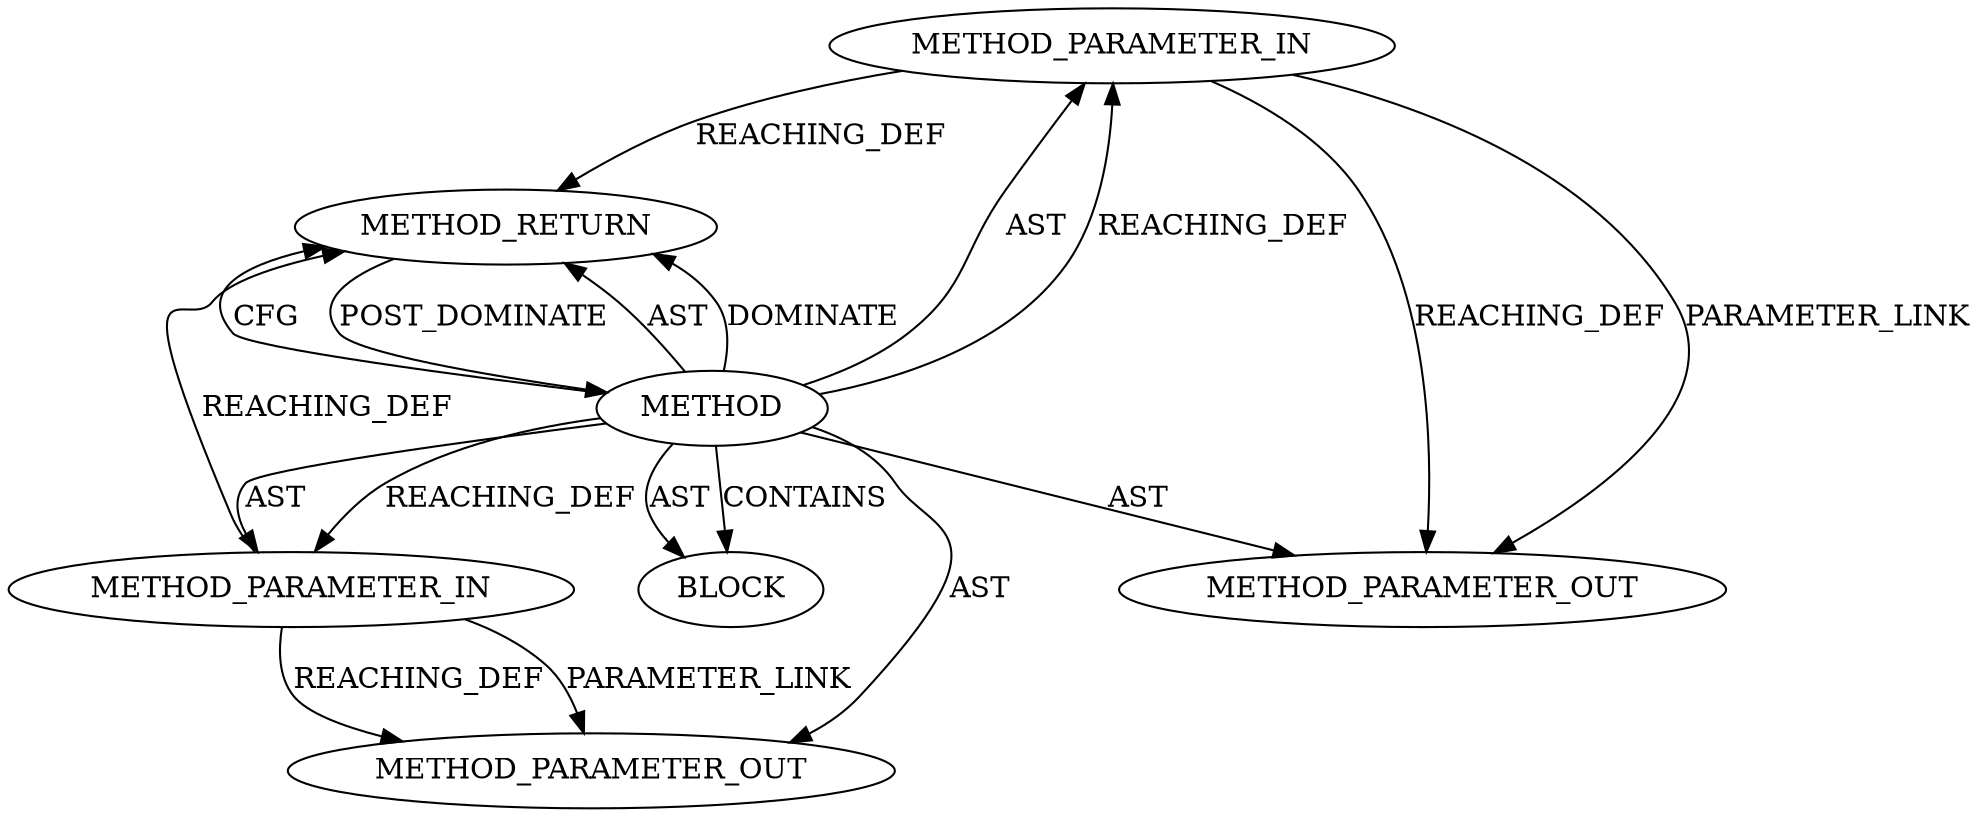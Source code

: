 digraph {
  19906 [label=METHOD_PARAMETER_IN ORDER=1 CODE="p1" IS_VARIADIC=false TYPE_FULL_NAME="ANY" EVALUATION_STRATEGY="BY_VALUE" INDEX=1 NAME="p1"]
  19908 [label=BLOCK ORDER=1 ARGUMENT_INDEX=1 CODE="<empty>" TYPE_FULL_NAME="ANY"]
  21970 [label=METHOD_PARAMETER_OUT ORDER=2 CODE="p2" IS_VARIADIC=false TYPE_FULL_NAME="ANY" EVALUATION_STRATEGY="BY_VALUE" INDEX=2 NAME="p2"]
  19905 [label=METHOD AST_PARENT_TYPE="NAMESPACE_BLOCK" AST_PARENT_FULL_NAME="<global>" ORDER=0 CODE="<empty>" FULL_NAME="sg_init_table" IS_EXTERNAL=true FILENAME="<empty>" SIGNATURE="" NAME="sg_init_table"]
  19909 [label=METHOD_RETURN ORDER=2 CODE="RET" TYPE_FULL_NAME="ANY" EVALUATION_STRATEGY="BY_VALUE"]
  19907 [label=METHOD_PARAMETER_IN ORDER=2 CODE="p2" IS_VARIADIC=false TYPE_FULL_NAME="ANY" EVALUATION_STRATEGY="BY_VALUE" INDEX=2 NAME="p2"]
  21969 [label=METHOD_PARAMETER_OUT ORDER=1 CODE="p1" IS_VARIADIC=false TYPE_FULL_NAME="ANY" EVALUATION_STRATEGY="BY_VALUE" INDEX=1 NAME="p1"]
  19906 -> 21969 [label=REACHING_DEF VARIABLE="p1"]
  19905 -> 21970 [label=AST ]
  19907 -> 19909 [label=REACHING_DEF VARIABLE="p2"]
  19905 -> 19908 [label=CONTAINS ]
  19905 -> 19909 [label=AST ]
  19906 -> 19909 [label=REACHING_DEF VARIABLE="p1"]
  19905 -> 19909 [label=DOMINATE ]
  19905 -> 19907 [label=AST ]
  19905 -> 19906 [label=AST ]
  19905 -> 19906 [label=REACHING_DEF VARIABLE=""]
  19905 -> 21969 [label=AST ]
  19905 -> 19909 [label=CFG ]
  19905 -> 19907 [label=REACHING_DEF VARIABLE=""]
  19906 -> 21969 [label=PARAMETER_LINK ]
  19907 -> 21970 [label=REACHING_DEF VARIABLE="p2"]
  19907 -> 21970 [label=PARAMETER_LINK ]
  19905 -> 19908 [label=AST ]
  19909 -> 19905 [label=POST_DOMINATE ]
}

